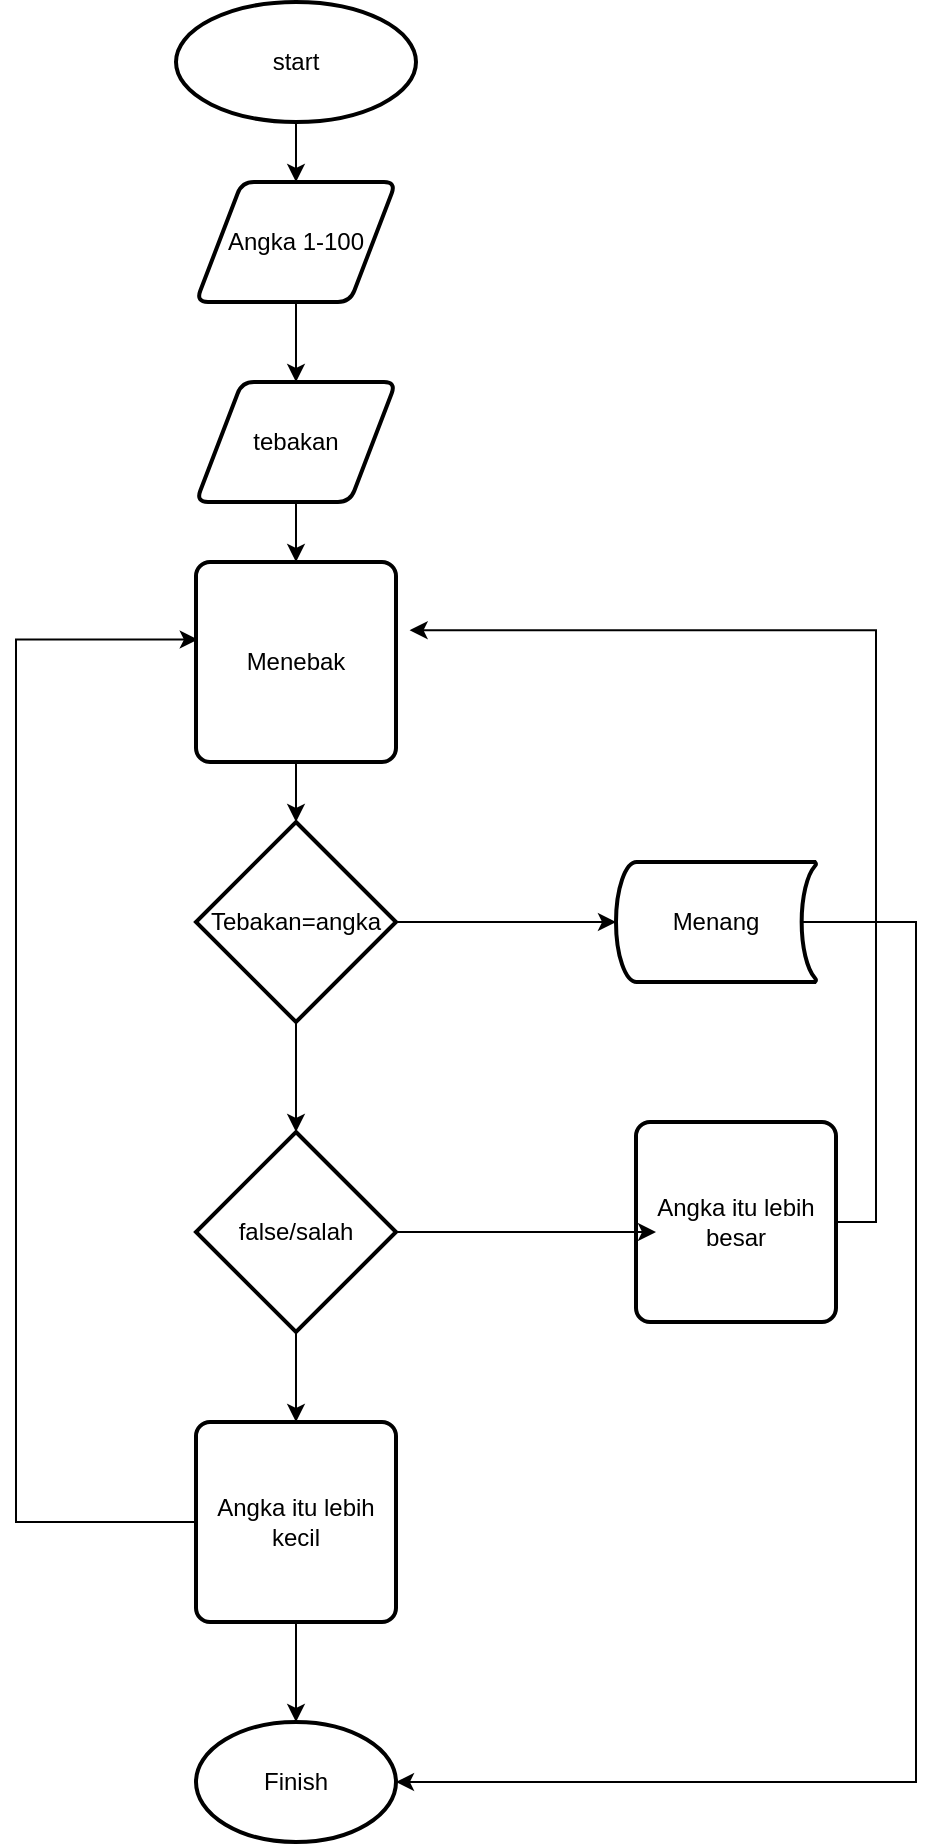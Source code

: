 <mxfile version="22.0.4" type="github">
  <diagram id="C5RBs43oDa-KdzZeNtuy" name="Page-1">
    <mxGraphModel dx="1035" dy="553" grid="1" gridSize="10" guides="1" tooltips="1" connect="1" arrows="1" fold="1" page="1" pageScale="1" pageWidth="827" pageHeight="1169" background="#ffffff" math="0" shadow="0">
      <root>
        <mxCell id="WIyWlLk6GJQsqaUBKTNV-0" />
        <mxCell id="WIyWlLk6GJQsqaUBKTNV-1" parent="WIyWlLk6GJQsqaUBKTNV-0" />
        <mxCell id="zaMfh5JyoYgyopWfWyRz-14" value="" style="edgeStyle=orthogonalEdgeStyle;rounded=0;orthogonalLoop=1;jettySize=auto;html=1;" edge="1" parent="WIyWlLk6GJQsqaUBKTNV-1" target="zaMfh5JyoYgyopWfWyRz-13">
          <mxGeometry relative="1" as="geometry">
            <mxPoint x="425" y="60" as="sourcePoint" />
          </mxGeometry>
        </mxCell>
        <mxCell id="zaMfh5JyoYgyopWfWyRz-42" style="edgeStyle=orthogonalEdgeStyle;rounded=0;orthogonalLoop=1;jettySize=auto;html=1;exitX=0.5;exitY=1;exitDx=0;exitDy=0;exitPerimeter=0;entryX=0.5;entryY=0;entryDx=0;entryDy=0;" edge="1" parent="WIyWlLk6GJQsqaUBKTNV-1" source="zaMfh5JyoYgyopWfWyRz-40" target="zaMfh5JyoYgyopWfWyRz-41">
          <mxGeometry relative="1" as="geometry" />
        </mxCell>
        <mxCell id="zaMfh5JyoYgyopWfWyRz-40" value="start" style="strokeWidth=2;html=1;shape=mxgraph.flowchart.start_1;whiteSpace=wrap;" vertex="1" parent="WIyWlLk6GJQsqaUBKTNV-1">
          <mxGeometry x="340" y="20" width="120" height="60" as="geometry" />
        </mxCell>
        <mxCell id="zaMfh5JyoYgyopWfWyRz-44" style="edgeStyle=orthogonalEdgeStyle;rounded=0;orthogonalLoop=1;jettySize=auto;html=1;exitX=0.5;exitY=1;exitDx=0;exitDy=0;entryX=0.5;entryY=0;entryDx=0;entryDy=0;" edge="1" parent="WIyWlLk6GJQsqaUBKTNV-1" source="zaMfh5JyoYgyopWfWyRz-41" target="zaMfh5JyoYgyopWfWyRz-43">
          <mxGeometry relative="1" as="geometry" />
        </mxCell>
        <mxCell id="zaMfh5JyoYgyopWfWyRz-41" value="Angka 1-100" style="shape=parallelogram;html=1;strokeWidth=2;perimeter=parallelogramPerimeter;whiteSpace=wrap;rounded=1;arcSize=12;size=0.23;" vertex="1" parent="WIyWlLk6GJQsqaUBKTNV-1">
          <mxGeometry x="350" y="110" width="100" height="60" as="geometry" />
        </mxCell>
        <mxCell id="zaMfh5JyoYgyopWfWyRz-46" style="edgeStyle=orthogonalEdgeStyle;rounded=0;orthogonalLoop=1;jettySize=auto;html=1;exitX=0.5;exitY=1;exitDx=0;exitDy=0;entryX=0.5;entryY=0;entryDx=0;entryDy=0;" edge="1" parent="WIyWlLk6GJQsqaUBKTNV-1" source="zaMfh5JyoYgyopWfWyRz-43" target="zaMfh5JyoYgyopWfWyRz-45">
          <mxGeometry relative="1" as="geometry" />
        </mxCell>
        <mxCell id="zaMfh5JyoYgyopWfWyRz-43" value="tebakan" style="shape=parallelogram;html=1;strokeWidth=2;perimeter=parallelogramPerimeter;whiteSpace=wrap;rounded=1;arcSize=12;size=0.23;" vertex="1" parent="WIyWlLk6GJQsqaUBKTNV-1">
          <mxGeometry x="350" y="210" width="100" height="60" as="geometry" />
        </mxCell>
        <mxCell id="zaMfh5JyoYgyopWfWyRz-45" value="Menebak" style="rounded=1;whiteSpace=wrap;html=1;absoluteArcSize=1;arcSize=14;strokeWidth=2;" vertex="1" parent="WIyWlLk6GJQsqaUBKTNV-1">
          <mxGeometry x="350" y="300" width="100" height="100" as="geometry" />
        </mxCell>
        <mxCell id="zaMfh5JyoYgyopWfWyRz-54" style="edgeStyle=orthogonalEdgeStyle;rounded=0;orthogonalLoop=1;jettySize=auto;html=1;exitX=0.5;exitY=1;exitDx=0;exitDy=0;exitPerimeter=0;" edge="1" parent="WIyWlLk6GJQsqaUBKTNV-1" source="zaMfh5JyoYgyopWfWyRz-47" target="zaMfh5JyoYgyopWfWyRz-53">
          <mxGeometry relative="1" as="geometry" />
        </mxCell>
        <mxCell id="zaMfh5JyoYgyopWfWyRz-47" value="Tebakan=angka" style="strokeWidth=2;html=1;shape=mxgraph.flowchart.decision;whiteSpace=wrap;" vertex="1" parent="WIyWlLk6GJQsqaUBKTNV-1">
          <mxGeometry x="350" y="430" width="100" height="100" as="geometry" />
        </mxCell>
        <mxCell id="zaMfh5JyoYgyopWfWyRz-48" style="edgeStyle=orthogonalEdgeStyle;rounded=0;orthogonalLoop=1;jettySize=auto;html=1;exitX=0.5;exitY=1;exitDx=0;exitDy=0;entryX=0.5;entryY=0;entryDx=0;entryDy=0;entryPerimeter=0;" edge="1" parent="WIyWlLk6GJQsqaUBKTNV-1" source="zaMfh5JyoYgyopWfWyRz-45" target="zaMfh5JyoYgyopWfWyRz-47">
          <mxGeometry relative="1" as="geometry" />
        </mxCell>
        <mxCell id="zaMfh5JyoYgyopWfWyRz-60" style="edgeStyle=orthogonalEdgeStyle;rounded=0;orthogonalLoop=1;jettySize=auto;html=1;exitX=0.5;exitY=1;exitDx=0;exitDy=0;exitPerimeter=0;entryX=0.5;entryY=0;entryDx=0;entryDy=0;" edge="1" parent="WIyWlLk6GJQsqaUBKTNV-1" source="zaMfh5JyoYgyopWfWyRz-53" target="zaMfh5JyoYgyopWfWyRz-58">
          <mxGeometry relative="1" as="geometry" />
        </mxCell>
        <mxCell id="zaMfh5JyoYgyopWfWyRz-53" value="false/salah" style="strokeWidth=2;html=1;shape=mxgraph.flowchart.decision;whiteSpace=wrap;" vertex="1" parent="WIyWlLk6GJQsqaUBKTNV-1">
          <mxGeometry x="350" y="585" width="100" height="100" as="geometry" />
        </mxCell>
        <mxCell id="zaMfh5JyoYgyopWfWyRz-66" style="edgeStyle=orthogonalEdgeStyle;rounded=0;orthogonalLoop=1;jettySize=auto;html=1;exitX=0.93;exitY=0.5;exitDx=0;exitDy=0;exitPerimeter=0;entryX=1;entryY=0.5;entryDx=0;entryDy=0;entryPerimeter=0;" edge="1" parent="WIyWlLk6GJQsqaUBKTNV-1" source="zaMfh5JyoYgyopWfWyRz-55" target="zaMfh5JyoYgyopWfWyRz-61">
          <mxGeometry relative="1" as="geometry">
            <mxPoint x="700" y="930" as="targetPoint" />
            <Array as="points">
              <mxPoint x="710" y="480" />
              <mxPoint x="710" y="910" />
            </Array>
          </mxGeometry>
        </mxCell>
        <mxCell id="zaMfh5JyoYgyopWfWyRz-55" value="Menang" style="strokeWidth=2;html=1;shape=mxgraph.flowchart.stored_data;whiteSpace=wrap;" vertex="1" parent="WIyWlLk6GJQsqaUBKTNV-1">
          <mxGeometry x="560" y="450" width="100" height="60" as="geometry" />
        </mxCell>
        <mxCell id="zaMfh5JyoYgyopWfWyRz-56" style="edgeStyle=orthogonalEdgeStyle;rounded=0;orthogonalLoop=1;jettySize=auto;html=1;exitX=1;exitY=0.5;exitDx=0;exitDy=0;exitPerimeter=0;entryX=0;entryY=0.5;entryDx=0;entryDy=0;entryPerimeter=0;" edge="1" parent="WIyWlLk6GJQsqaUBKTNV-1" source="zaMfh5JyoYgyopWfWyRz-47" target="zaMfh5JyoYgyopWfWyRz-55">
          <mxGeometry relative="1" as="geometry" />
        </mxCell>
        <mxCell id="zaMfh5JyoYgyopWfWyRz-57" value="Angka itu lebih besar" style="rounded=1;whiteSpace=wrap;html=1;absoluteArcSize=1;arcSize=14;strokeWidth=2;" vertex="1" parent="WIyWlLk6GJQsqaUBKTNV-1">
          <mxGeometry x="570" y="580" width="100" height="100" as="geometry" />
        </mxCell>
        <mxCell id="zaMfh5JyoYgyopWfWyRz-58" value="Angka itu lebih kecil" style="rounded=1;whiteSpace=wrap;html=1;absoluteArcSize=1;arcSize=14;strokeWidth=2;" vertex="1" parent="WIyWlLk6GJQsqaUBKTNV-1">
          <mxGeometry x="350" y="730" width="100" height="100" as="geometry" />
        </mxCell>
        <mxCell id="zaMfh5JyoYgyopWfWyRz-59" style="edgeStyle=orthogonalEdgeStyle;rounded=0;orthogonalLoop=1;jettySize=auto;html=1;exitX=1;exitY=0.5;exitDx=0;exitDy=0;exitPerimeter=0;entryX=0.1;entryY=0.55;entryDx=0;entryDy=0;entryPerimeter=0;" edge="1" parent="WIyWlLk6GJQsqaUBKTNV-1" source="zaMfh5JyoYgyopWfWyRz-53" target="zaMfh5JyoYgyopWfWyRz-57">
          <mxGeometry relative="1" as="geometry" />
        </mxCell>
        <mxCell id="zaMfh5JyoYgyopWfWyRz-61" value="Finish" style="strokeWidth=2;html=1;shape=mxgraph.flowchart.start_1;whiteSpace=wrap;" vertex="1" parent="WIyWlLk6GJQsqaUBKTNV-1">
          <mxGeometry x="350" y="880" width="100" height="60" as="geometry" />
        </mxCell>
        <mxCell id="zaMfh5JyoYgyopWfWyRz-62" style="edgeStyle=orthogonalEdgeStyle;rounded=0;orthogonalLoop=1;jettySize=auto;html=1;exitX=0.5;exitY=1;exitDx=0;exitDy=0;entryX=0.5;entryY=0;entryDx=0;entryDy=0;entryPerimeter=0;" edge="1" parent="WIyWlLk6GJQsqaUBKTNV-1" source="zaMfh5JyoYgyopWfWyRz-58" target="zaMfh5JyoYgyopWfWyRz-61">
          <mxGeometry relative="1" as="geometry" />
        </mxCell>
        <mxCell id="zaMfh5JyoYgyopWfWyRz-67" style="edgeStyle=orthogonalEdgeStyle;rounded=0;orthogonalLoop=1;jettySize=auto;html=1;exitX=1;exitY=0.5;exitDx=0;exitDy=0;entryX=1.068;entryY=0.341;entryDx=0;entryDy=0;entryPerimeter=0;" edge="1" parent="WIyWlLk6GJQsqaUBKTNV-1" source="zaMfh5JyoYgyopWfWyRz-57" target="zaMfh5JyoYgyopWfWyRz-45">
          <mxGeometry relative="1" as="geometry">
            <Array as="points">
              <mxPoint x="690" y="630" />
              <mxPoint x="690" y="334" />
            </Array>
          </mxGeometry>
        </mxCell>
        <mxCell id="zaMfh5JyoYgyopWfWyRz-68" style="edgeStyle=orthogonalEdgeStyle;rounded=0;orthogonalLoop=1;jettySize=auto;html=1;exitX=0;exitY=0.5;exitDx=0;exitDy=0;entryX=0.009;entryY=0.388;entryDx=0;entryDy=0;entryPerimeter=0;" edge="1" parent="WIyWlLk6GJQsqaUBKTNV-1" source="zaMfh5JyoYgyopWfWyRz-58" target="zaMfh5JyoYgyopWfWyRz-45">
          <mxGeometry relative="1" as="geometry">
            <Array as="points">
              <mxPoint x="260" y="780" />
              <mxPoint x="260" y="339" />
            </Array>
          </mxGeometry>
        </mxCell>
      </root>
    </mxGraphModel>
  </diagram>
</mxfile>
